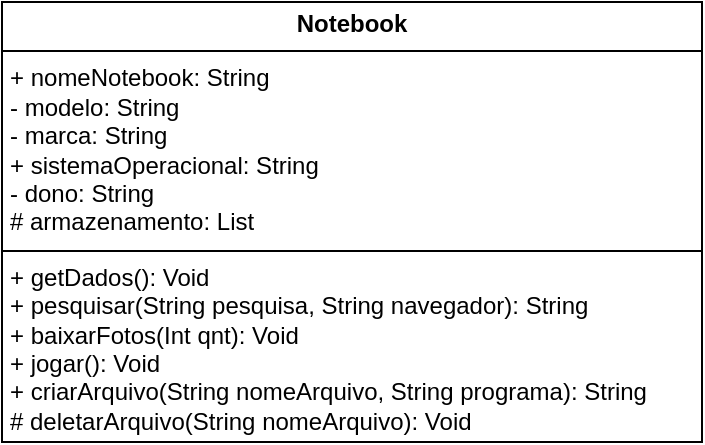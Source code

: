 <mxfile version="24.8.6">
  <diagram name="Página-1" id="QGnwbZdvQt1AqkLsMHlp">
    <mxGraphModel dx="2117" dy="522" grid="1" gridSize="10" guides="1" tooltips="1" connect="1" arrows="1" fold="1" page="1" pageScale="1" pageWidth="827" pageHeight="1169" math="0" shadow="0">
      <root>
        <mxCell id="0" />
        <mxCell id="1" parent="0" />
        <mxCell id="OS4ixiITx9_7VBu1DmJE-1" value="&lt;p style=&quot;margin:0px;margin-top:4px;text-align:center;&quot;&gt;&lt;b&gt;Notebook&lt;/b&gt;&lt;/p&gt;&lt;hr size=&quot;1&quot; style=&quot;border-style:solid;&quot;&gt;&lt;p style=&quot;margin:0px;margin-left:4px;&quot;&gt;+ nomeNotebook: String&lt;/p&gt;&lt;p style=&quot;margin:0px;margin-left:4px;&quot;&gt;- modelo: String&lt;/p&gt;&lt;p style=&quot;margin:0px;margin-left:4px;&quot;&gt;&lt;span style=&quot;background-color: initial;&quot;&gt;- marca: String&lt;/span&gt;&lt;/p&gt;&lt;p style=&quot;margin:0px;margin-left:4px;&quot;&gt;+ sistemaOperacional: String&lt;/p&gt;&lt;p style=&quot;margin:0px;margin-left:4px;&quot;&gt;- dono: String&lt;/p&gt;&lt;p style=&quot;margin:0px;margin-left:4px;&quot;&gt;# armazenamento: List&lt;/p&gt;&lt;hr size=&quot;1&quot; style=&quot;border-style:solid;&quot;&gt;&lt;p style=&quot;margin:0px;margin-left:4px;&quot;&gt;+ getDados(): Void&lt;/p&gt;&lt;p style=&quot;margin:0px;margin-left:4px;&quot;&gt;+ pesquisar(String pesquisa, String navegador): String&lt;/p&gt;&lt;p style=&quot;margin:0px;margin-left:4px;&quot;&gt;+ baixarFotos(Int qnt): Void&lt;/p&gt;&lt;p style=&quot;margin:0px;margin-left:4px;&quot;&gt;+ jogar(): Void&lt;/p&gt;&lt;p style=&quot;margin:0px;margin-left:4px;&quot;&gt;+ criarArquivo(String nomeArquivo, String programa): String&lt;/p&gt;&lt;p style=&quot;margin:0px;margin-left:4px;&quot;&gt;# deletarArquivo(String nomeArquivo): Void&lt;/p&gt;&lt;p style=&quot;margin:0px;margin-left:4px;&quot;&gt;&lt;br&gt;&lt;/p&gt;" style="verticalAlign=top;align=left;overflow=fill;html=1;whiteSpace=wrap;" vertex="1" parent="1">
          <mxGeometry x="-30" y="100" width="350" height="220" as="geometry" />
        </mxCell>
      </root>
    </mxGraphModel>
  </diagram>
</mxfile>
